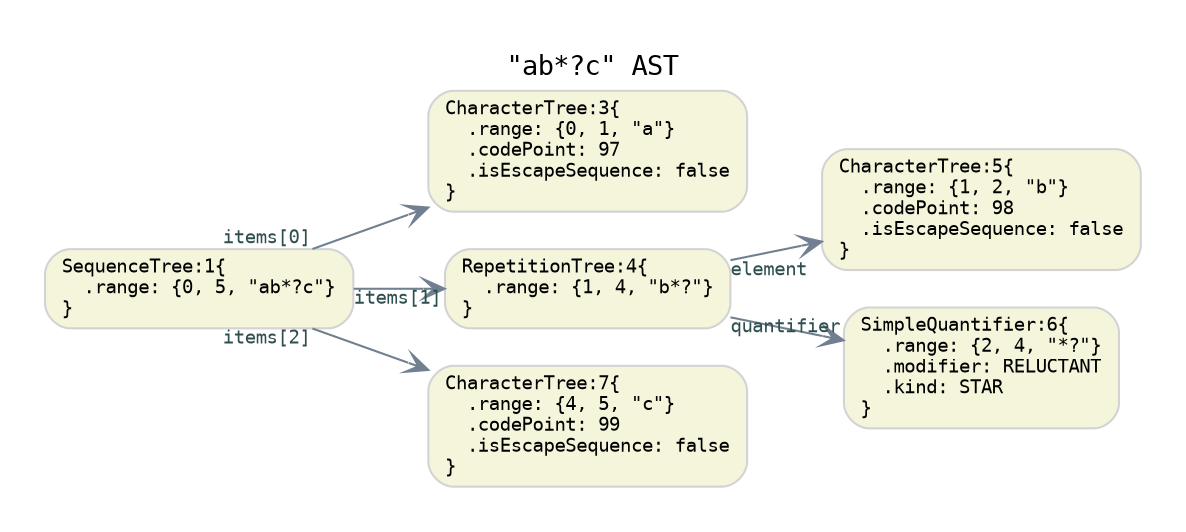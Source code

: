 digraph G {
  rankdir=LR;
  graph [fontname="Monospace", fontsize="13", pad="0.3"]
  labelloc="t";
  label="\"ab*?c\" AST";

  // default nodes
  node [fontname="Monospace", fontsize= "9", shape="box", style="rounded,filled", color="LightGray", fillcolor="Beige", fixedsize="false", width="0.75"]
  1[ label="SequenceTree:1\{\l  .range: \{0, 5, \"ab*?c\"\}\l\}\l" ]
  3[ label="CharacterTree:3\{\l  .range: \{0, 1, \"a\"\}\l  .codePoint: 97\l  .isEscapeSequence: false\l\}\l" ]
  4[ label="RepetitionTree:4\{\l  .range: \{1, 4, \"b*?\"\}\l\}\l" ]
  5[ label="CharacterTree:5\{\l  .range: \{1, 2, \"b\"\}\l  .codePoint: 98\l  .isEscapeSequence: false\l\}\l" ]
  6[ label="SimpleQuantifier:6\{\l  .range: \{2, 4, \"*?\"\}\l  .modifier: RELUCTANT\l  .kind: STAR\l\}\l" ]
  7[ label="CharacterTree:7\{\l  .range: \{4, 5, \"c\"\}\l  .codePoint: 99\l  .isEscapeSequence: false\l\}\l" ]

  // default edges
  edge [fontname="Monospace", fontsize="9", style="solid", color="SlateGray", fontcolor="DarkSlateGray", arrowhead="vee", arrowtail="none", dir="both"]
  1 -> 3 [ label="",  taillabel="items[0]" ]
  4 -> 5 [ label="",  taillabel="element" ]
  4 -> 6 [ label="",  taillabel="quantifier" ]
  1 -> 4 [ label="",  taillabel="items[1]" ]
  1 -> 7 [ label="",  taillabel="items[2]" ]
}
